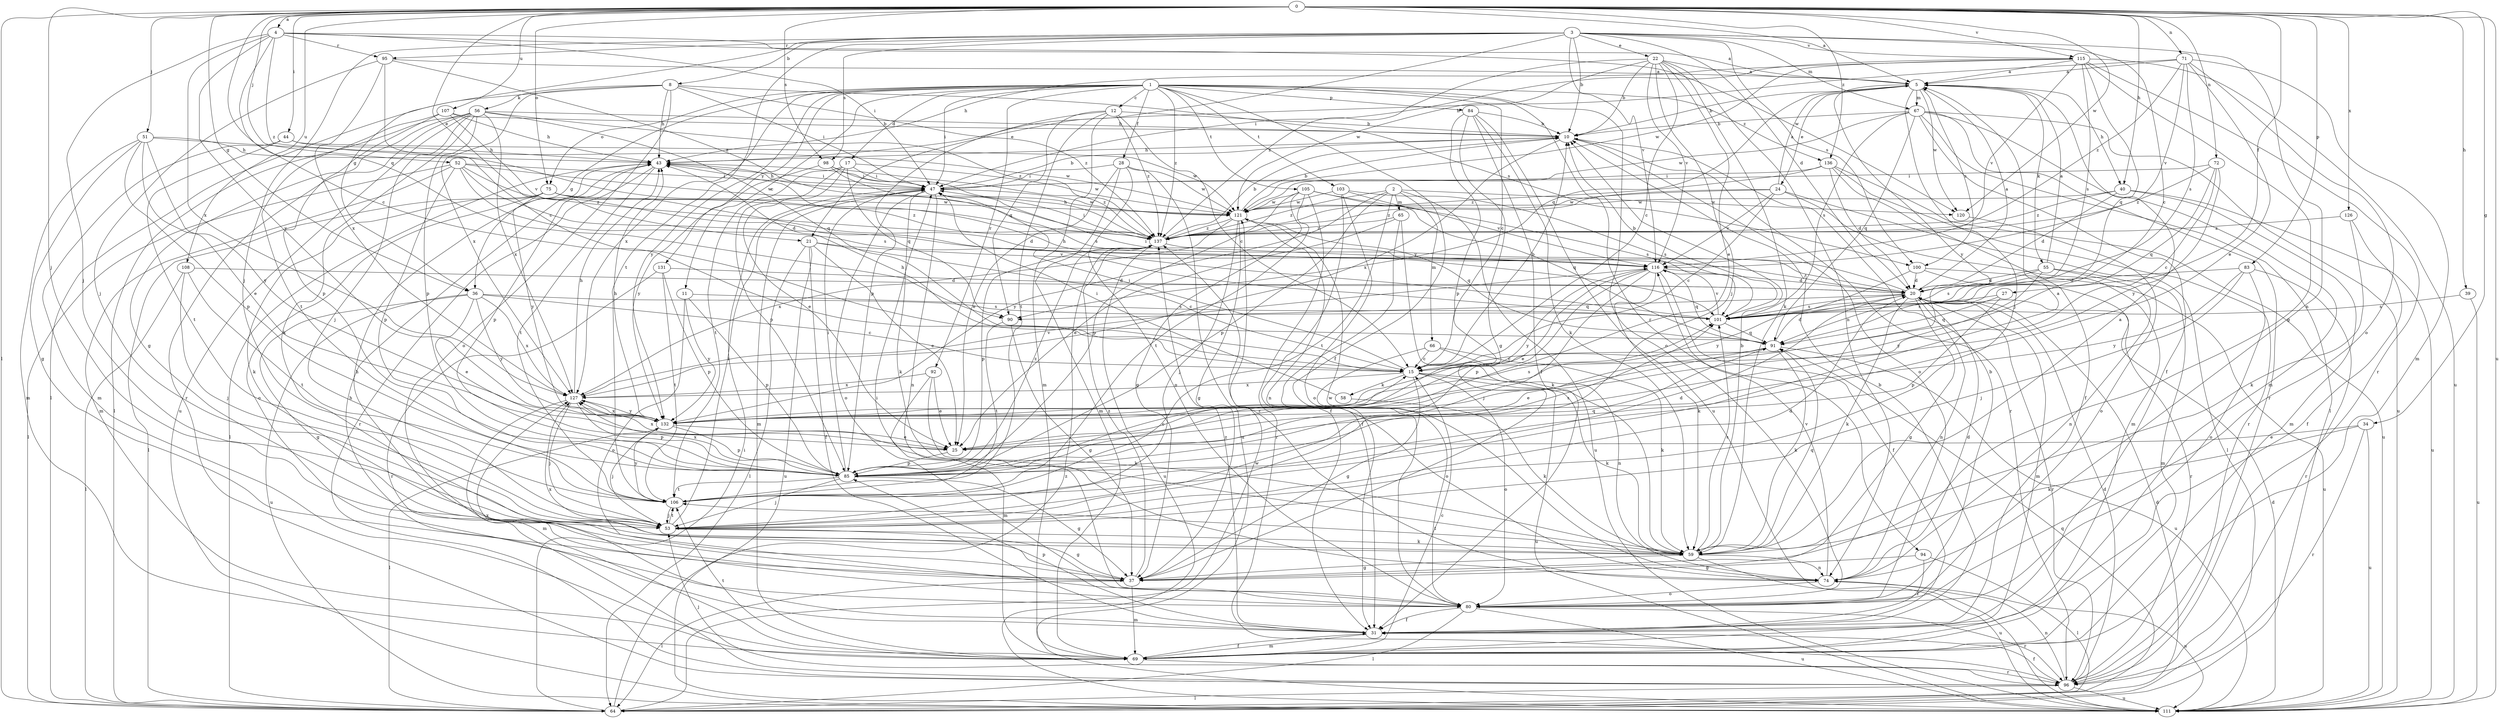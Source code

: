 strict digraph  {
0;
1;
2;
3;
4;
5;
8;
10;
11;
12;
15;
17;
20;
21;
22;
24;
25;
27;
28;
31;
34;
36;
37;
39;
40;
43;
44;
47;
51;
52;
53;
55;
56;
58;
59;
64;
65;
66;
67;
69;
71;
72;
74;
75;
80;
83;
84;
85;
90;
91;
92;
94;
95;
96;
98;
100;
101;
103;
105;
106;
107;
108;
111;
115;
116;
120;
121;
126;
127;
131;
132;
136;
137;
0 -> 4  [label=a];
0 -> 5  [label=a];
0 -> 21  [label=e];
0 -> 27  [label=f];
0 -> 34  [label=g];
0 -> 36  [label=g];
0 -> 39  [label=h];
0 -> 40  [label=h];
0 -> 44  [label=i];
0 -> 51  [label=j];
0 -> 52  [label=j];
0 -> 53  [label=j];
0 -> 64  [label=l];
0 -> 71  [label=n];
0 -> 72  [label=n];
0 -> 75  [label=o];
0 -> 83  [label=p];
0 -> 90  [label=q];
0 -> 98  [label=s];
0 -> 107  [label=u];
0 -> 108  [label=u];
0 -> 111  [label=u];
0 -> 115  [label=v];
0 -> 120  [label=w];
0 -> 126  [label=x];
0 -> 136  [label=z];
1 -> 11  [label=c];
1 -> 12  [label=c];
1 -> 15  [label=c];
1 -> 17  [label=d];
1 -> 28  [label=f];
1 -> 31  [label=f];
1 -> 36  [label=g];
1 -> 47  [label=i];
1 -> 75  [label=o];
1 -> 80  [label=o];
1 -> 84  [label=p];
1 -> 92  [label=r];
1 -> 94  [label=r];
1 -> 103  [label=t];
1 -> 105  [label=t];
1 -> 127  [label=x];
1 -> 131  [label=y];
1 -> 132  [label=y];
1 -> 136  [label=z];
1 -> 137  [label=z];
2 -> 65  [label=m];
2 -> 66  [label=m];
2 -> 85  [label=p];
2 -> 106  [label=t];
2 -> 111  [label=u];
2 -> 120  [label=w];
2 -> 132  [label=y];
2 -> 137  [label=z];
3 -> 8  [label=b];
3 -> 10  [label=b];
3 -> 15  [label=c];
3 -> 20  [label=d];
3 -> 21  [label=e];
3 -> 22  [label=e];
3 -> 36  [label=g];
3 -> 53  [label=j];
3 -> 67  [label=m];
3 -> 74  [label=n];
3 -> 95  [label=r];
3 -> 98  [label=s];
3 -> 100  [label=s];
3 -> 106  [label=t];
3 -> 115  [label=v];
3 -> 116  [label=v];
4 -> 5  [label=a];
4 -> 15  [label=c];
4 -> 47  [label=i];
4 -> 53  [label=j];
4 -> 95  [label=r];
4 -> 120  [label=w];
4 -> 127  [label=x];
4 -> 132  [label=y];
4 -> 137  [label=z];
5 -> 10  [label=b];
5 -> 24  [label=e];
5 -> 40  [label=h];
5 -> 53  [label=j];
5 -> 55  [label=k];
5 -> 67  [label=m];
5 -> 90  [label=q];
5 -> 100  [label=s];
5 -> 120  [label=w];
5 -> 132  [label=y];
8 -> 43  [label=h];
8 -> 47  [label=i];
8 -> 56  [label=k];
8 -> 64  [label=l];
8 -> 80  [label=o];
8 -> 100  [label=s];
8 -> 127  [label=x];
8 -> 137  [label=z];
10 -> 43  [label=h];
10 -> 80  [label=o];
10 -> 96  [label=r];
10 -> 127  [label=x];
11 -> 80  [label=o];
11 -> 85  [label=p];
11 -> 101  [label=s];
11 -> 132  [label=y];
12 -> 10  [label=b];
12 -> 15  [label=c];
12 -> 69  [label=m];
12 -> 85  [label=p];
12 -> 90  [label=q];
12 -> 106  [label=t];
12 -> 137  [label=z];
15 -> 10  [label=b];
15 -> 37  [label=g];
15 -> 43  [label=h];
15 -> 47  [label=i];
15 -> 58  [label=k];
15 -> 59  [label=k];
15 -> 80  [label=o];
15 -> 111  [label=u];
15 -> 127  [label=x];
17 -> 25  [label=e];
17 -> 47  [label=i];
17 -> 85  [label=p];
17 -> 90  [label=q];
17 -> 106  [label=t];
17 -> 121  [label=w];
20 -> 5  [label=a];
20 -> 37  [label=g];
20 -> 47  [label=i];
20 -> 59  [label=k];
20 -> 69  [label=m];
20 -> 74  [label=n];
20 -> 90  [label=q];
20 -> 96  [label=r];
20 -> 101  [label=s];
21 -> 15  [label=c];
21 -> 25  [label=e];
21 -> 31  [label=f];
21 -> 64  [label=l];
21 -> 111  [label=u];
21 -> 116  [label=v];
22 -> 5  [label=a];
22 -> 10  [label=b];
22 -> 15  [label=c];
22 -> 25  [label=e];
22 -> 53  [label=j];
22 -> 59  [label=k];
22 -> 74  [label=n];
22 -> 116  [label=v];
22 -> 121  [label=w];
22 -> 137  [label=z];
24 -> 5  [label=a];
24 -> 15  [label=c];
24 -> 64  [label=l];
24 -> 69  [label=m];
24 -> 116  [label=v];
24 -> 121  [label=w];
24 -> 137  [label=z];
25 -> 85  [label=p];
25 -> 127  [label=x];
27 -> 85  [label=p];
27 -> 91  [label=q];
27 -> 101  [label=s];
28 -> 25  [label=e];
28 -> 47  [label=i];
28 -> 69  [label=m];
28 -> 80  [label=o];
28 -> 111  [label=u];
28 -> 121  [label=w];
31 -> 10  [label=b];
31 -> 43  [label=h];
31 -> 69  [label=m];
31 -> 85  [label=p];
31 -> 127  [label=x];
31 -> 137  [label=z];
34 -> 25  [label=e];
34 -> 59  [label=k];
34 -> 96  [label=r];
34 -> 111  [label=u];
36 -> 15  [label=c];
36 -> 25  [label=e];
36 -> 37  [label=g];
36 -> 101  [label=s];
36 -> 111  [label=u];
36 -> 127  [label=x];
36 -> 132  [label=y];
37 -> 43  [label=h];
37 -> 64  [label=l];
37 -> 69  [label=m];
37 -> 127  [label=x];
37 -> 137  [label=z];
39 -> 101  [label=s];
39 -> 111  [label=u];
40 -> 20  [label=d];
40 -> 69  [label=m];
40 -> 111  [label=u];
40 -> 121  [label=w];
40 -> 137  [label=z];
43 -> 47  [label=i];
43 -> 64  [label=l];
43 -> 85  [label=p];
43 -> 96  [label=r];
43 -> 106  [label=t];
44 -> 43  [label=h];
44 -> 69  [label=m];
44 -> 106  [label=t];
44 -> 121  [label=w];
47 -> 10  [label=b];
47 -> 43  [label=h];
47 -> 59  [label=k];
47 -> 69  [label=m];
47 -> 74  [label=n];
47 -> 80  [label=o];
47 -> 121  [label=w];
51 -> 25  [label=e];
51 -> 37  [label=g];
51 -> 43  [label=h];
51 -> 69  [label=m];
51 -> 85  [label=p];
51 -> 121  [label=w];
51 -> 132  [label=y];
52 -> 20  [label=d];
52 -> 47  [label=i];
52 -> 64  [label=l];
52 -> 69  [label=m];
52 -> 85  [label=p];
52 -> 101  [label=s];
52 -> 121  [label=w];
52 -> 137  [label=z];
53 -> 20  [label=d];
53 -> 37  [label=g];
53 -> 47  [label=i];
53 -> 59  [label=k];
53 -> 106  [label=t];
55 -> 5  [label=a];
55 -> 20  [label=d];
55 -> 69  [label=m];
55 -> 74  [label=n];
55 -> 101  [label=s];
55 -> 132  [label=y];
56 -> 10  [label=b];
56 -> 37  [label=g];
56 -> 53  [label=j];
56 -> 59  [label=k];
56 -> 64  [label=l];
56 -> 85  [label=p];
56 -> 91  [label=q];
56 -> 96  [label=r];
56 -> 111  [label=u];
56 -> 127  [label=x];
56 -> 137  [label=z];
58 -> 47  [label=i];
58 -> 59  [label=k];
59 -> 5  [label=a];
59 -> 10  [label=b];
59 -> 37  [label=g];
59 -> 74  [label=n];
59 -> 91  [label=q];
59 -> 101  [label=s];
59 -> 106  [label=t];
59 -> 111  [label=u];
64 -> 20  [label=d];
64 -> 47  [label=i];
64 -> 91  [label=q];
64 -> 121  [label=w];
64 -> 137  [label=z];
65 -> 25  [label=e];
65 -> 31  [label=f];
65 -> 59  [label=k];
65 -> 137  [label=z];
66 -> 15  [label=c];
66 -> 59  [label=k];
66 -> 74  [label=n];
66 -> 80  [label=o];
67 -> 10  [label=b];
67 -> 31  [label=f];
67 -> 64  [label=l];
67 -> 69  [label=m];
67 -> 91  [label=q];
67 -> 96  [label=r];
67 -> 101  [label=s];
67 -> 111  [label=u];
67 -> 121  [label=w];
69 -> 15  [label=c];
69 -> 31  [label=f];
69 -> 96  [label=r];
69 -> 106  [label=t];
71 -> 5  [label=a];
71 -> 25  [label=e];
71 -> 43  [label=h];
71 -> 69  [label=m];
71 -> 80  [label=o];
71 -> 101  [label=s];
71 -> 116  [label=v];
71 -> 137  [label=z];
72 -> 15  [label=c];
72 -> 47  [label=i];
72 -> 91  [label=q];
72 -> 132  [label=y];
72 -> 137  [label=z];
74 -> 20  [label=d];
74 -> 80  [label=o];
74 -> 111  [label=u];
74 -> 116  [label=v];
74 -> 121  [label=w];
74 -> 137  [label=z];
75 -> 20  [label=d];
75 -> 59  [label=k];
75 -> 64  [label=l];
75 -> 80  [label=o];
75 -> 121  [label=w];
75 -> 132  [label=y];
75 -> 137  [label=z];
80 -> 10  [label=b];
80 -> 31  [label=f];
80 -> 47  [label=i];
80 -> 64  [label=l];
80 -> 96  [label=r];
80 -> 111  [label=u];
83 -> 20  [label=d];
83 -> 53  [label=j];
83 -> 80  [label=o];
83 -> 96  [label=r];
83 -> 132  [label=y];
84 -> 10  [label=b];
84 -> 31  [label=f];
84 -> 37  [label=g];
84 -> 59  [label=k];
84 -> 85  [label=p];
84 -> 111  [label=u];
85 -> 15  [label=c];
85 -> 37  [label=g];
85 -> 47  [label=i];
85 -> 53  [label=j];
85 -> 91  [label=q];
85 -> 101  [label=s];
85 -> 106  [label=t];
85 -> 127  [label=x];
85 -> 137  [label=z];
90 -> 37  [label=g];
90 -> 106  [label=t];
91 -> 15  [label=c];
91 -> 20  [label=d];
91 -> 25  [label=e];
91 -> 59  [label=k];
91 -> 111  [label=u];
92 -> 25  [label=e];
92 -> 59  [label=k];
92 -> 69  [label=m];
92 -> 127  [label=x];
94 -> 31  [label=f];
94 -> 37  [label=g];
94 -> 64  [label=l];
95 -> 5  [label=a];
95 -> 15  [label=c];
95 -> 53  [label=j];
95 -> 127  [label=x];
95 -> 137  [label=z];
96 -> 20  [label=d];
96 -> 31  [label=f];
96 -> 53  [label=j];
96 -> 64  [label=l];
96 -> 74  [label=n];
96 -> 111  [label=u];
98 -> 47  [label=i];
98 -> 101  [label=s];
98 -> 132  [label=y];
98 -> 137  [label=z];
100 -> 20  [label=d];
100 -> 96  [label=r];
100 -> 111  [label=u];
100 -> 132  [label=y];
101 -> 10  [label=b];
101 -> 43  [label=h];
101 -> 91  [label=q];
101 -> 116  [label=v];
103 -> 31  [label=f];
103 -> 80  [label=o];
103 -> 101  [label=s];
103 -> 116  [label=v];
103 -> 121  [label=w];
105 -> 37  [label=g];
105 -> 85  [label=p];
105 -> 91  [label=q];
105 -> 96  [label=r];
105 -> 101  [label=s];
105 -> 106  [label=t];
105 -> 121  [label=w];
106 -> 5  [label=a];
106 -> 20  [label=d];
106 -> 53  [label=j];
106 -> 132  [label=y];
107 -> 10  [label=b];
107 -> 43  [label=h];
107 -> 85  [label=p];
107 -> 106  [label=t];
107 -> 116  [label=v];
108 -> 20  [label=d];
108 -> 53  [label=j];
108 -> 64  [label=l];
108 -> 106  [label=t];
111 -> 20  [label=d];
115 -> 5  [label=a];
115 -> 37  [label=g];
115 -> 43  [label=h];
115 -> 47  [label=i];
115 -> 91  [label=q];
115 -> 96  [label=r];
115 -> 101  [label=s];
115 -> 111  [label=u];
115 -> 116  [label=v];
115 -> 121  [label=w];
116 -> 20  [label=d];
116 -> 25  [label=e];
116 -> 31  [label=f];
116 -> 53  [label=j];
116 -> 59  [label=k];
116 -> 85  [label=p];
116 -> 91  [label=q];
116 -> 132  [label=y];
120 -> 80  [label=o];
121 -> 10  [label=b];
121 -> 37  [label=g];
121 -> 53  [label=j];
121 -> 74  [label=n];
121 -> 91  [label=q];
121 -> 127  [label=x];
121 -> 137  [label=z];
126 -> 31  [label=f];
126 -> 59  [label=k];
126 -> 137  [label=z];
127 -> 43  [label=h];
127 -> 53  [label=j];
127 -> 69  [label=m];
127 -> 85  [label=p];
127 -> 116  [label=v];
127 -> 132  [label=y];
131 -> 20  [label=d];
131 -> 85  [label=p];
131 -> 96  [label=r];
131 -> 106  [label=t];
132 -> 25  [label=e];
132 -> 43  [label=h];
132 -> 53  [label=j];
132 -> 64  [label=l];
132 -> 85  [label=p];
132 -> 101  [label=s];
132 -> 127  [label=x];
136 -> 20  [label=d];
136 -> 31  [label=f];
136 -> 47  [label=i];
136 -> 96  [label=r];
136 -> 111  [label=u];
136 -> 137  [label=z];
137 -> 10  [label=b];
137 -> 43  [label=h];
137 -> 47  [label=i];
137 -> 85  [label=p];
137 -> 111  [label=u];
137 -> 116  [label=v];
}
